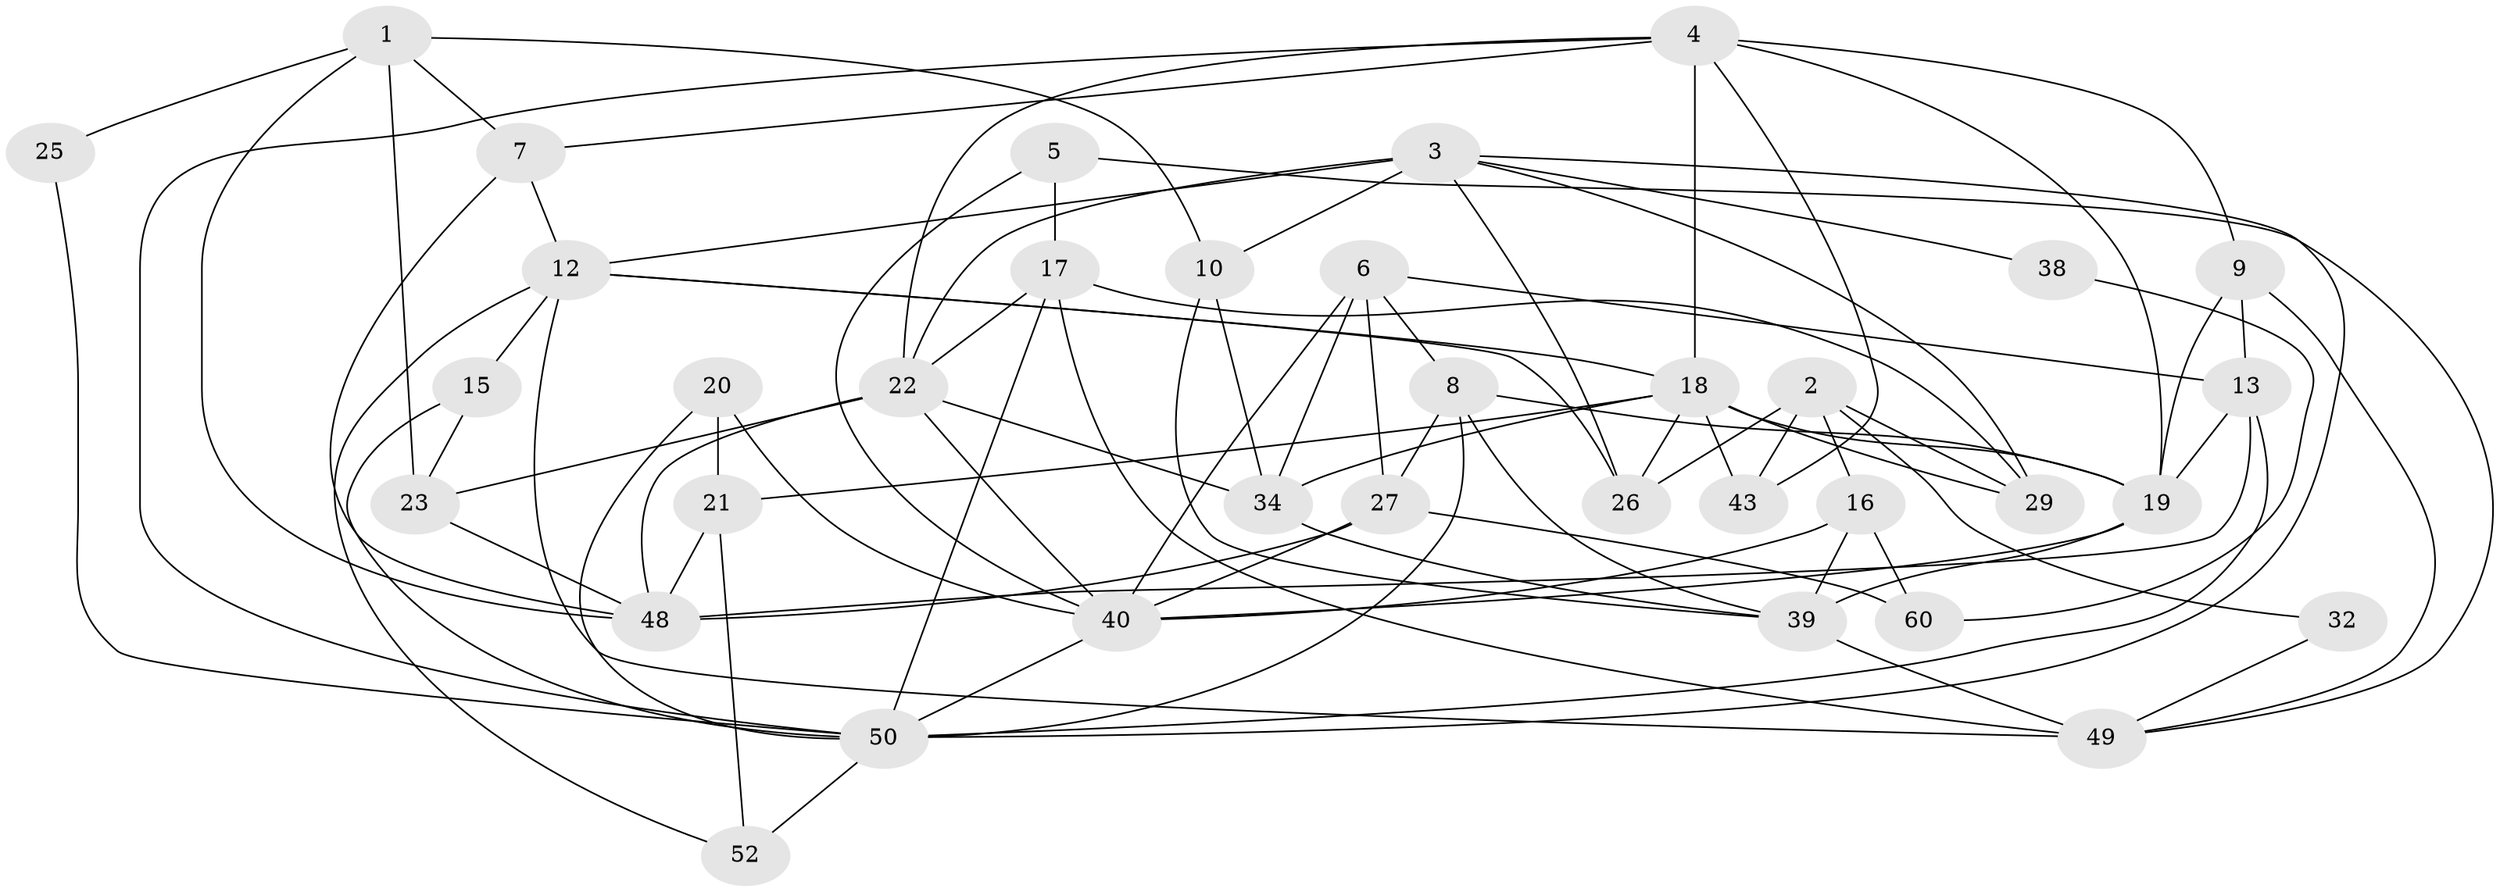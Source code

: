// original degree distribution, {5: 0.25, 3: 0.25, 4: 0.2833333333333333, 2: 0.11666666666666667, 6: 0.06666666666666667, 7: 0.03333333333333333}
// Generated by graph-tools (version 1.1) at 2025/11/02/27/25 16:11:22]
// undirected, 36 vertices, 88 edges
graph export_dot {
graph [start="1"]
  node [color=gray90,style=filled];
  1 [super="+11"];
  2 [super="+28"];
  3 [super="+44"];
  4 [super="+14"];
  5 [super="+53"];
  6 [super="+51"];
  7 [super="+31"];
  8 [super="+35"];
  9 [super="+42"];
  10;
  12 [super="+47"];
  13 [super="+54"];
  15 [super="+46"];
  16 [super="+24"];
  17;
  18 [super="+33"];
  19 [super="+55"];
  20;
  21;
  22 [super="+30"];
  23 [super="+37"];
  25;
  26;
  27 [super="+45"];
  29 [super="+36"];
  32;
  34;
  38;
  39 [super="+41"];
  40 [super="+58"];
  43;
  48 [super="+57"];
  49 [super="+59"];
  50 [super="+56"];
  52;
  60;
  1 -- 25;
  1 -- 48;
  1 -- 10;
  1 -- 23;
  1 -- 7;
  2 -- 26;
  2 -- 16;
  2 -- 43;
  2 -- 32;
  2 -- 29;
  3 -- 22 [weight=2];
  3 -- 26;
  3 -- 10;
  3 -- 12;
  3 -- 50;
  3 -- 38;
  3 -- 29;
  4 -- 50;
  4 -- 22;
  4 -- 7;
  4 -- 43;
  4 -- 19;
  4 -- 18;
  4 -- 9;
  5 -- 40;
  5 -- 17 [weight=2];
  5 -- 49;
  6 -- 8;
  6 -- 34;
  6 -- 27;
  6 -- 40;
  6 -- 13;
  7 -- 48;
  7 -- 12;
  8 -- 19;
  8 -- 50;
  8 -- 27 [weight=2];
  8 -- 39;
  9 -- 49;
  9 -- 19;
  9 -- 13;
  10 -- 34;
  10 -- 39;
  12 -- 26;
  12 -- 49;
  12 -- 15;
  12 -- 52;
  12 -- 18;
  13 -- 50;
  13 -- 48;
  13 -- 19;
  15 -- 50;
  15 -- 23;
  16 -- 39 [weight=2];
  16 -- 40 [weight=2];
  16 -- 60;
  17 -- 29;
  17 -- 50;
  17 -- 49;
  17 -- 22;
  18 -- 34;
  18 -- 43;
  18 -- 26;
  18 -- 19;
  18 -- 29;
  18 -- 21;
  19 -- 40;
  19 -- 39;
  20 -- 21;
  20 -- 50;
  20 -- 40;
  21 -- 48;
  21 -- 52;
  22 -- 48;
  22 -- 34;
  22 -- 23;
  22 -- 40;
  23 -- 48;
  25 -- 50;
  27 -- 48;
  27 -- 60;
  27 -- 40;
  32 -- 49;
  34 -- 39;
  38 -- 60;
  39 -- 49;
  40 -- 50;
  50 -- 52;
}
